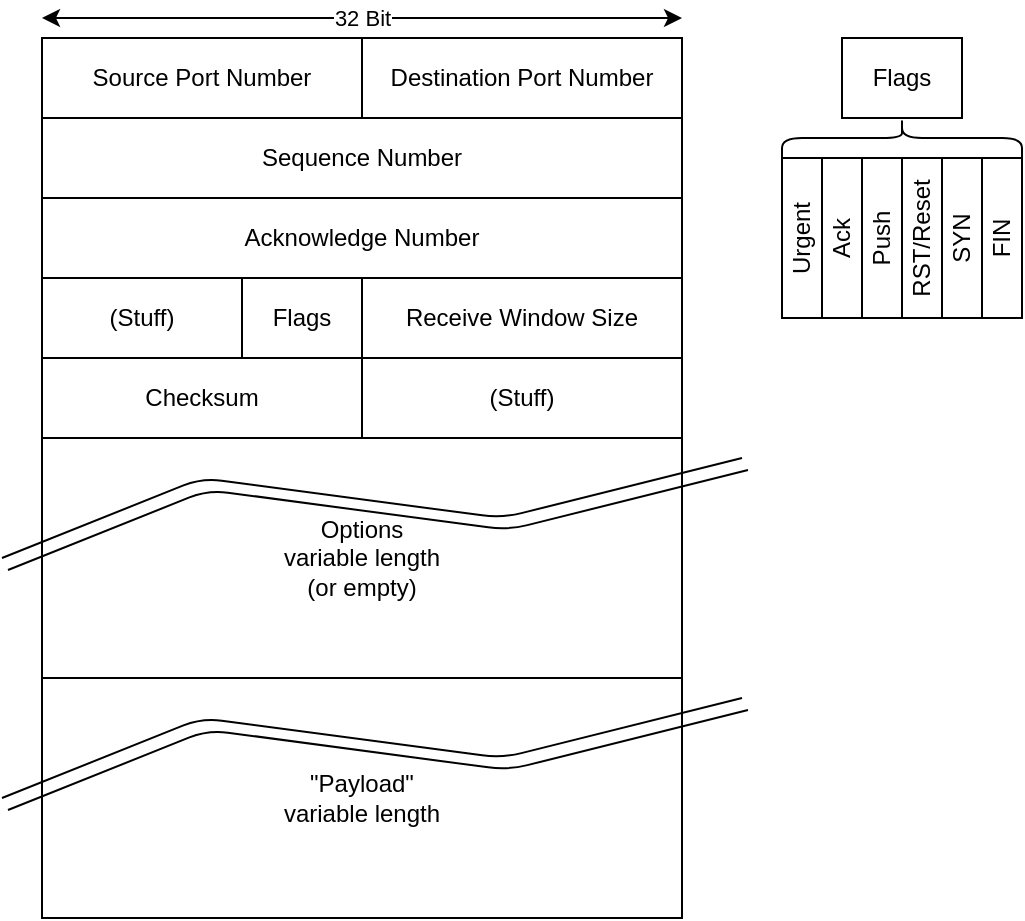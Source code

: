 <mxfile version="13.7.9" type="device"><diagram id="bhK_xDCTwpDMYFm9isKA" name="Seite-1"><mxGraphModel dx="782" dy="580" grid="1" gridSize="10" guides="1" tooltips="1" connect="1" arrows="1" fold="1" page="1" pageScale="1" pageWidth="827" pageHeight="1169" math="0" shadow="0"><root><mxCell id="0"/><mxCell id="1" parent="0"/><mxCell id="VnOgp5_kGNnUW34Xjd4e-1" value="Source Port Number" style="rounded=0;whiteSpace=wrap;html=1;" vertex="1" parent="1"><mxGeometry x="40" y="40" width="160" height="40" as="geometry"/></mxCell><mxCell id="VnOgp5_kGNnUW34Xjd4e-2" value="Destination Port Number" style="rounded=0;whiteSpace=wrap;html=1;" vertex="1" parent="1"><mxGeometry x="200" y="40" width="160" height="40" as="geometry"/></mxCell><mxCell id="VnOgp5_kGNnUW34Xjd4e-3" value="Checksum" style="rounded=0;whiteSpace=wrap;html=1;" vertex="1" parent="1"><mxGeometry x="40" y="200" width="160" height="40" as="geometry"/></mxCell><mxCell id="VnOgp5_kGNnUW34Xjd4e-5" value="Receive Window Size" style="rounded=0;whiteSpace=wrap;html=1;" vertex="1" parent="1"><mxGeometry x="200" y="160" width="160" height="40" as="geometry"/></mxCell><mxCell id="VnOgp5_kGNnUW34Xjd4e-6" value="32 Bit" style="endArrow=classic;startArrow=classic;html=1;" edge="1" parent="1"><mxGeometry width="50" height="50" relative="1" as="geometry"><mxPoint x="40" y="30" as="sourcePoint"/><mxPoint x="360" y="30" as="targetPoint"/></mxGeometry></mxCell><mxCell id="VnOgp5_kGNnUW34Xjd4e-10" value="Sequence Number" style="rounded=0;whiteSpace=wrap;html=1;" vertex="1" parent="1"><mxGeometry x="40" y="80" width="320" height="40" as="geometry"/></mxCell><mxCell id="VnOgp5_kGNnUW34Xjd4e-11" value="Acknowledge Number" style="rounded=0;whiteSpace=wrap;html=1;" vertex="1" parent="1"><mxGeometry x="40" y="120" width="320" height="40" as="geometry"/></mxCell><mxCell id="VnOgp5_kGNnUW34Xjd4e-13" value="Flags" style="rounded=0;whiteSpace=wrap;html=1;" vertex="1" parent="1"><mxGeometry x="140" y="160" width="60" height="40" as="geometry"/></mxCell><mxCell id="VnOgp5_kGNnUW34Xjd4e-14" value="(Stuff)" style="rounded=0;whiteSpace=wrap;html=1;" vertex="1" parent="1"><mxGeometry x="40" y="160" width="100" height="40" as="geometry"/></mxCell><mxCell id="VnOgp5_kGNnUW34Xjd4e-15" value="(Stuff)" style="rounded=0;whiteSpace=wrap;html=1;" vertex="1" parent="1"><mxGeometry x="200" y="200" width="160" height="40" as="geometry"/></mxCell><mxCell id="VnOgp5_kGNnUW34Xjd4e-16" value="Options&lt;br&gt;variable length&lt;br&gt;(or empty)" style="rounded=0;whiteSpace=wrap;html=1;" vertex="1" parent="1"><mxGeometry x="40" y="240" width="320" height="120" as="geometry"/></mxCell><mxCell id="VnOgp5_kGNnUW34Xjd4e-17" value="" style="endArrow=none;html=1;" edge="1" parent="1"><mxGeometry width="50" height="50" relative="1" as="geometry"><mxPoint x="20" y="300" as="sourcePoint"/><mxPoint x="390" y="250" as="targetPoint"/><Array as="points"><mxPoint x="120" y="260"/><mxPoint x="270" y="280"/></Array></mxGeometry></mxCell><mxCell id="VnOgp5_kGNnUW34Xjd4e-18" value="" style="endArrow=none;html=1;" edge="1" parent="1"><mxGeometry width="50" height="50" relative="1" as="geometry"><mxPoint x="23" y="306" as="sourcePoint"/><mxPoint x="393" y="256" as="targetPoint"/><Array as="points"><mxPoint x="123" y="266"/><mxPoint x="273" y="286"/></Array></mxGeometry></mxCell><mxCell id="VnOgp5_kGNnUW34Xjd4e-19" value="&quot;Payload&quot;&lt;br&gt;variable length" style="rounded=0;whiteSpace=wrap;html=1;" vertex="1" parent="1"><mxGeometry x="40" y="360" width="320" height="120" as="geometry"/></mxCell><mxCell id="VnOgp5_kGNnUW34Xjd4e-20" value="" style="endArrow=none;html=1;" edge="1" parent="1"><mxGeometry width="50" height="50" relative="1" as="geometry"><mxPoint x="20" y="420" as="sourcePoint"/><mxPoint x="390" y="370" as="targetPoint"/><Array as="points"><mxPoint x="120" y="380"/><mxPoint x="270" y="400"/></Array></mxGeometry></mxCell><mxCell id="VnOgp5_kGNnUW34Xjd4e-21" value="" style="endArrow=none;html=1;" edge="1" parent="1"><mxGeometry width="50" height="50" relative="1" as="geometry"><mxPoint x="23" y="426" as="sourcePoint"/><mxPoint x="393" y="376" as="targetPoint"/><Array as="points"><mxPoint x="123" y="386"/><mxPoint x="273" y="406"/></Array></mxGeometry></mxCell><mxCell id="VnOgp5_kGNnUW34Xjd4e-22" value="Flags" style="rounded=0;whiteSpace=wrap;html=1;" vertex="1" parent="1"><mxGeometry x="440" y="40" width="60" height="40" as="geometry"/></mxCell><mxCell id="VnOgp5_kGNnUW34Xjd4e-29" value="" style="group;rotation=-90;" vertex="1" connectable="0" parent="1"><mxGeometry x="430" y="80" width="80" height="120" as="geometry"/></mxCell><mxCell id="VnOgp5_kGNnUW34Xjd4e-23" value="Urgent" style="rounded=0;whiteSpace=wrap;html=1;rotation=-90;" vertex="1" parent="VnOgp5_kGNnUW34Xjd4e-29"><mxGeometry x="-50" y="50" width="80" height="20" as="geometry"/></mxCell><mxCell id="VnOgp5_kGNnUW34Xjd4e-24" value="Ack" style="rounded=0;whiteSpace=wrap;html=1;rotation=-90;" vertex="1" parent="VnOgp5_kGNnUW34Xjd4e-29"><mxGeometry x="-30" y="50" width="80" height="20" as="geometry"/></mxCell><mxCell id="VnOgp5_kGNnUW34Xjd4e-25" value="Push" style="rounded=0;whiteSpace=wrap;html=1;rotation=-90;" vertex="1" parent="VnOgp5_kGNnUW34Xjd4e-29"><mxGeometry x="-10" y="50" width="80" height="20" as="geometry"/></mxCell><mxCell id="VnOgp5_kGNnUW34Xjd4e-26" value="RST/Reset" style="rounded=0;whiteSpace=wrap;html=1;rotation=-90;" vertex="1" parent="VnOgp5_kGNnUW34Xjd4e-29"><mxGeometry x="10" y="50" width="80" height="20" as="geometry"/></mxCell><mxCell id="VnOgp5_kGNnUW34Xjd4e-27" value="SYN" style="rounded=0;whiteSpace=wrap;html=1;rotation=-90;" vertex="1" parent="VnOgp5_kGNnUW34Xjd4e-29"><mxGeometry x="30" y="50" width="80" height="20" as="geometry"/></mxCell><mxCell id="VnOgp5_kGNnUW34Xjd4e-28" value="FIN" style="rounded=0;whiteSpace=wrap;html=1;rotation=-90;" vertex="1" parent="VnOgp5_kGNnUW34Xjd4e-29"><mxGeometry x="50" y="50" width="80" height="20" as="geometry"/></mxCell><mxCell id="VnOgp5_kGNnUW34Xjd4e-30" value="" style="shape=curlyBracket;whiteSpace=wrap;html=1;rounded=1;rotation=90;" vertex="1" parent="1"><mxGeometry x="460" y="30" width="20" height="120" as="geometry"/></mxCell></root></mxGraphModel></diagram></mxfile>